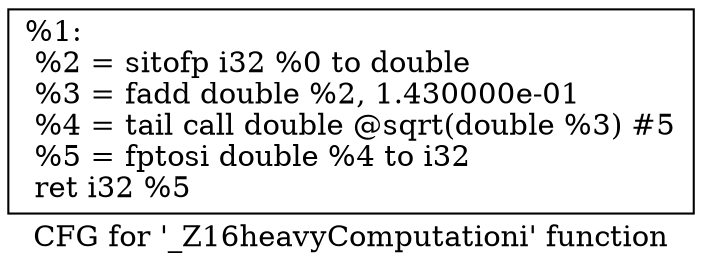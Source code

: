 digraph "CFG for '_Z16heavyComputationi' function" {
	label="CFG for '_Z16heavyComputationi' function";

	Node0x221ab30 [shape=record,label="{%1:\l  %2 = sitofp i32 %0 to double\l  %3 = fadd double %2, 1.430000e-01\l  %4 = tail call double @sqrt(double %3) #5\l  %5 = fptosi double %4 to i32\l  ret i32 %5\l}"];
}

